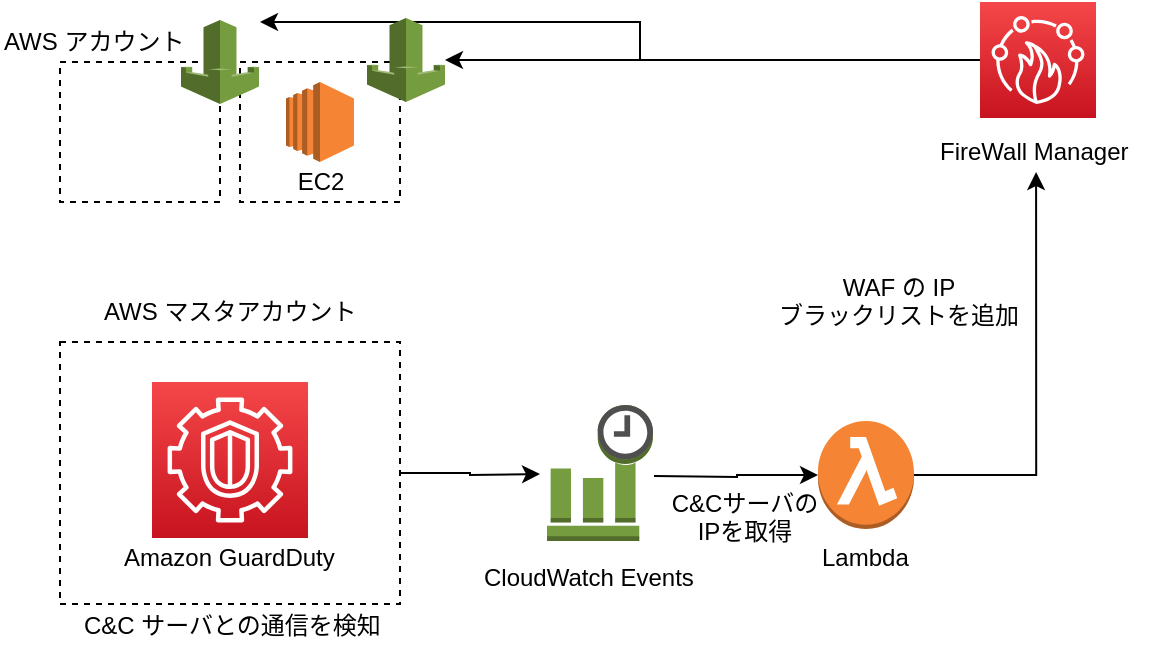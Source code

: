 <mxfile version="10.5.4" type="device"><diagram id="oopCnDbTsDrKILhyfnZd" name="Page-1"><mxGraphModel dx="758" dy="467" grid="1" gridSize="10" guides="1" tooltips="1" connect="1" arrows="1" fold="1" page="1" pageScale="1" pageWidth="827" pageHeight="1169" math="0" shadow="0"><root><mxCell id="0"/><mxCell id="1" parent="0"/><mxCell id="_bIIdT580UOd7dVE1oFF-1" value="" style="rounded=0;whiteSpace=wrap;html=1;fillColor=none;dashed=1;" vertex="1" parent="1"><mxGeometry x="110" y="560" width="170" height="131" as="geometry"/></mxCell><mxCell id="_bIIdT580UOd7dVE1oFF-2" style="edgeStyle=orthogonalEdgeStyle;rounded=0;orthogonalLoop=1;jettySize=auto;html=1;exitX=1;exitY=0.5;exitDx=0;exitDy=0;" edge="1" parent="1" source="_bIIdT580UOd7dVE1oFF-1"><mxGeometry relative="1" as="geometry"><mxPoint x="350" y="626" as="targetPoint"/><mxPoint x="290" y="619" as="sourcePoint"/></mxGeometry></mxCell><mxCell id="_bIIdT580UOd7dVE1oFF-3" value="" style="outlineConnect=0;fontColor=#232F3E;gradientColor=#F54749;gradientDirection=north;fillColor=#C7131F;strokeColor=#ffffff;dashed=0;verticalLabelPosition=bottom;verticalAlign=top;align=center;html=1;fontSize=12;fontStyle=0;aspect=fixed;shape=mxgraph.aws4.resourceIcon;resIcon=mxgraph.aws4.guardduty;" vertex="1" parent="1"><mxGeometry x="156" y="580" width="78" height="78" as="geometry"/></mxCell><mxCell id="_bIIdT580UOd7dVE1oFF-4" value="" style="rounded=0;whiteSpace=wrap;html=1;fillColor=none;dashed=1;" vertex="1" parent="1"><mxGeometry x="110" y="420" width="80" height="70" as="geometry"/></mxCell><mxCell id="_bIIdT580UOd7dVE1oFF-5" value="" style="rounded=0;whiteSpace=wrap;html=1;fillColor=none;dashed=1;" vertex="1" parent="1"><mxGeometry x="200" y="420" width="80" height="70" as="geometry"/></mxCell><mxCell id="_bIIdT580UOd7dVE1oFF-6" value="AWS マスタアカウント" style="text;html=1;resizable=0;points=[];autosize=1;align=left;verticalAlign=top;spacingTop=-4;" vertex="1" parent="1"><mxGeometry x="130" y="535" width="140" height="20" as="geometry"/></mxCell><mxCell id="_bIIdT580UOd7dVE1oFF-7" value="Amazon GuardDuty" style="text;html=1;resizable=0;points=[];autosize=1;align=left;verticalAlign=top;spacingTop=-4;" vertex="1" parent="1"><mxGeometry x="140" y="658" width="120" height="20" as="geometry"/></mxCell><mxCell id="_bIIdT580UOd7dVE1oFF-8" style="edgeStyle=orthogonalEdgeStyle;rounded=0;orthogonalLoop=1;jettySize=auto;html=1;entryX=0;entryY=0.5;entryDx=0;entryDy=0;entryPerimeter=0;" edge="1" parent="1" target="_bIIdT580UOd7dVE1oFF-18"><mxGeometry relative="1" as="geometry"><mxPoint x="407" y="627" as="sourcePoint"/><mxPoint x="590" y="626" as="targetPoint"/></mxGeometry></mxCell><mxCell id="_bIIdT580UOd7dVE1oFF-9" value="" style="outlineConnect=0;dashed=0;verticalLabelPosition=bottom;verticalAlign=top;align=center;html=1;shape=mxgraph.aws3.event_time_based;fillColor=#759C3E;gradientColor=none;" vertex="1" parent="1"><mxGeometry x="353.5" y="591.5" width="53" height="68" as="geometry"/></mxCell><mxCell id="_bIIdT580UOd7dVE1oFF-10" value="CloudWatch Events&lt;br&gt;" style="text;html=1;resizable=0;points=[];autosize=1;align=left;verticalAlign=top;spacingTop=-4;" vertex="1" parent="1"><mxGeometry x="320" y="668" width="120" height="20" as="geometry"/></mxCell><mxCell id="_bIIdT580UOd7dVE1oFF-11" value="" style="outlineConnect=0;dashed=0;verticalLabelPosition=bottom;verticalAlign=top;align=center;html=1;shape=mxgraph.aws3.ec2;fillColor=#F58534;gradientColor=none;" vertex="1" parent="1"><mxGeometry x="223" y="430" width="34" height="40" as="geometry"/></mxCell><mxCell id="_bIIdT580UOd7dVE1oFF-12" value="C&amp;amp;C サーバとの通信を検知" style="text;html=1;resizable=0;points=[];autosize=1;align=left;verticalAlign=top;spacingTop=-4;fontColor=#000000;" vertex="1" parent="1"><mxGeometry x="120" y="692" width="160" height="20" as="geometry"/></mxCell><mxCell id="_bIIdT580UOd7dVE1oFF-13" value="AWS アカウント" style="text;html=1;resizable=0;points=[];autosize=1;align=left;verticalAlign=top;spacingTop=-4;fontColor=#000000;" vertex="1" parent="1"><mxGeometry x="80" y="400" width="110" height="20" as="geometry"/></mxCell><mxCell id="_bIIdT580UOd7dVE1oFF-14" value="EC2" style="text;html=1;resizable=0;points=[];autosize=1;align=center;verticalAlign=top;spacingTop=-4;fontColor=#000000;" vertex="1" parent="1"><mxGeometry x="220" y="470" width="40" height="20" as="geometry"/></mxCell><mxCell id="_bIIdT580UOd7dVE1oFF-15" style="edgeStyle=orthogonalEdgeStyle;rounded=0;orthogonalLoop=1;jettySize=auto;html=1;fontColor=#000000;" edge="1" parent="1" source="_bIIdT580UOd7dVE1oFF-16" target="_bIIdT580UOd7dVE1oFF-22"><mxGeometry relative="1" as="geometry"/></mxCell><mxCell id="_bIIdT580UOd7dVE1oFF-16" value="" style="outlineConnect=0;fontColor=#232F3E;gradientColor=#F54749;gradientDirection=north;fillColor=#C7131F;strokeColor=#ffffff;dashed=0;verticalLabelPosition=bottom;verticalAlign=top;align=center;html=1;fontSize=12;fontStyle=0;aspect=fixed;shape=mxgraph.aws4.resourceIcon;resIcon=mxgraph.aws4.firewall_manager;" vertex="1" parent="1"><mxGeometry x="570" y="390" width="58" height="58" as="geometry"/></mxCell><mxCell id="_bIIdT580UOd7dVE1oFF-17" style="edgeStyle=orthogonalEdgeStyle;rounded=0;orthogonalLoop=1;jettySize=auto;html=1;fontColor=#000000;entryX=0.455;entryY=1;entryDx=0;entryDy=0;entryPerimeter=0;" edge="1" parent="1" source="_bIIdT580UOd7dVE1oFF-18" target="_bIIdT580UOd7dVE1oFF-20"><mxGeometry relative="1" as="geometry"><mxPoint x="570" y="520" as="targetPoint"/><Array as="points"><mxPoint x="598" y="627"/></Array></mxGeometry></mxCell><mxCell id="_bIIdT580UOd7dVE1oFF-18" value="" style="outlineConnect=0;dashed=0;verticalLabelPosition=bottom;verticalAlign=top;align=center;html=1;shape=mxgraph.aws3.lambda_function;fillColor=#F58534;gradientColor=none;fontColor=#000000;" vertex="1" parent="1"><mxGeometry x="489" y="599.5" width="48" height="54" as="geometry"/></mxCell><mxCell id="_bIIdT580UOd7dVE1oFF-19" value="Lambda" style="text;html=1;resizable=0;points=[];autosize=1;align=left;verticalAlign=top;spacingTop=-4;fontColor=#000000;" vertex="1" parent="1"><mxGeometry x="489" y="658" width="60" height="20" as="geometry"/></mxCell><mxCell id="_bIIdT580UOd7dVE1oFF-20" value="FireWall Manager" style="text;html=1;resizable=0;points=[];autosize=1;align=left;verticalAlign=top;spacingTop=-4;fontColor=#000000;" vertex="1" parent="1"><mxGeometry x="548" y="455" width="110" height="20" as="geometry"/></mxCell><mxCell id="_bIIdT580UOd7dVE1oFF-21" style="edgeStyle=orthogonalEdgeStyle;rounded=0;orthogonalLoop=1;jettySize=auto;html=1;fontColor=#000000;" edge="1" parent="1" source="_bIIdT580UOd7dVE1oFF-16"><mxGeometry relative="1" as="geometry"><mxPoint x="210" y="400" as="targetPoint"/><mxPoint x="410" y="380" as="sourcePoint"/><Array as="points"><mxPoint x="400" y="419"/><mxPoint x="400" y="400"/><mxPoint x="210" y="400"/></Array></mxGeometry></mxCell><mxCell id="_bIIdT580UOd7dVE1oFF-22" value="" style="outlineConnect=0;dashed=0;verticalLabelPosition=bottom;verticalAlign=top;align=center;html=1;shape=mxgraph.aws3.waf;fillColor=#759C3E;gradientColor=none;fontColor=#000000;" vertex="1" parent="1"><mxGeometry x="263.5" y="398" width="39" height="42" as="geometry"/></mxCell><mxCell id="_bIIdT580UOd7dVE1oFF-23" value="" style="outlineConnect=0;dashed=0;verticalLabelPosition=bottom;verticalAlign=top;align=center;html=1;shape=mxgraph.aws3.waf;fillColor=#759C3E;gradientColor=none;fontColor=#000000;" vertex="1" parent="1"><mxGeometry x="170.5" y="399" width="39" height="42" as="geometry"/></mxCell><mxCell id="_bIIdT580UOd7dVE1oFF-24" value="C&amp;amp;Cサーバの&lt;br&gt;IPを取得" style="text;html=1;resizable=0;points=[];autosize=1;align=center;verticalAlign=top;spacingTop=-4;fontColor=#000000;" vertex="1" parent="1"><mxGeometry x="406.5" y="630.5" width="90" height="30" as="geometry"/></mxCell><mxCell id="_bIIdT580UOd7dVE1oFF-25" value="WAF の IP &lt;br&gt;ブラックリストを追加" style="text;html=1;resizable=0;points=[];autosize=1;align=center;verticalAlign=top;spacingTop=-4;fontColor=#000000;" vertex="1" parent="1"><mxGeometry x="459" y="522.5" width="140" height="30" as="geometry"/></mxCell></root></mxGraphModel></diagram></mxfile>